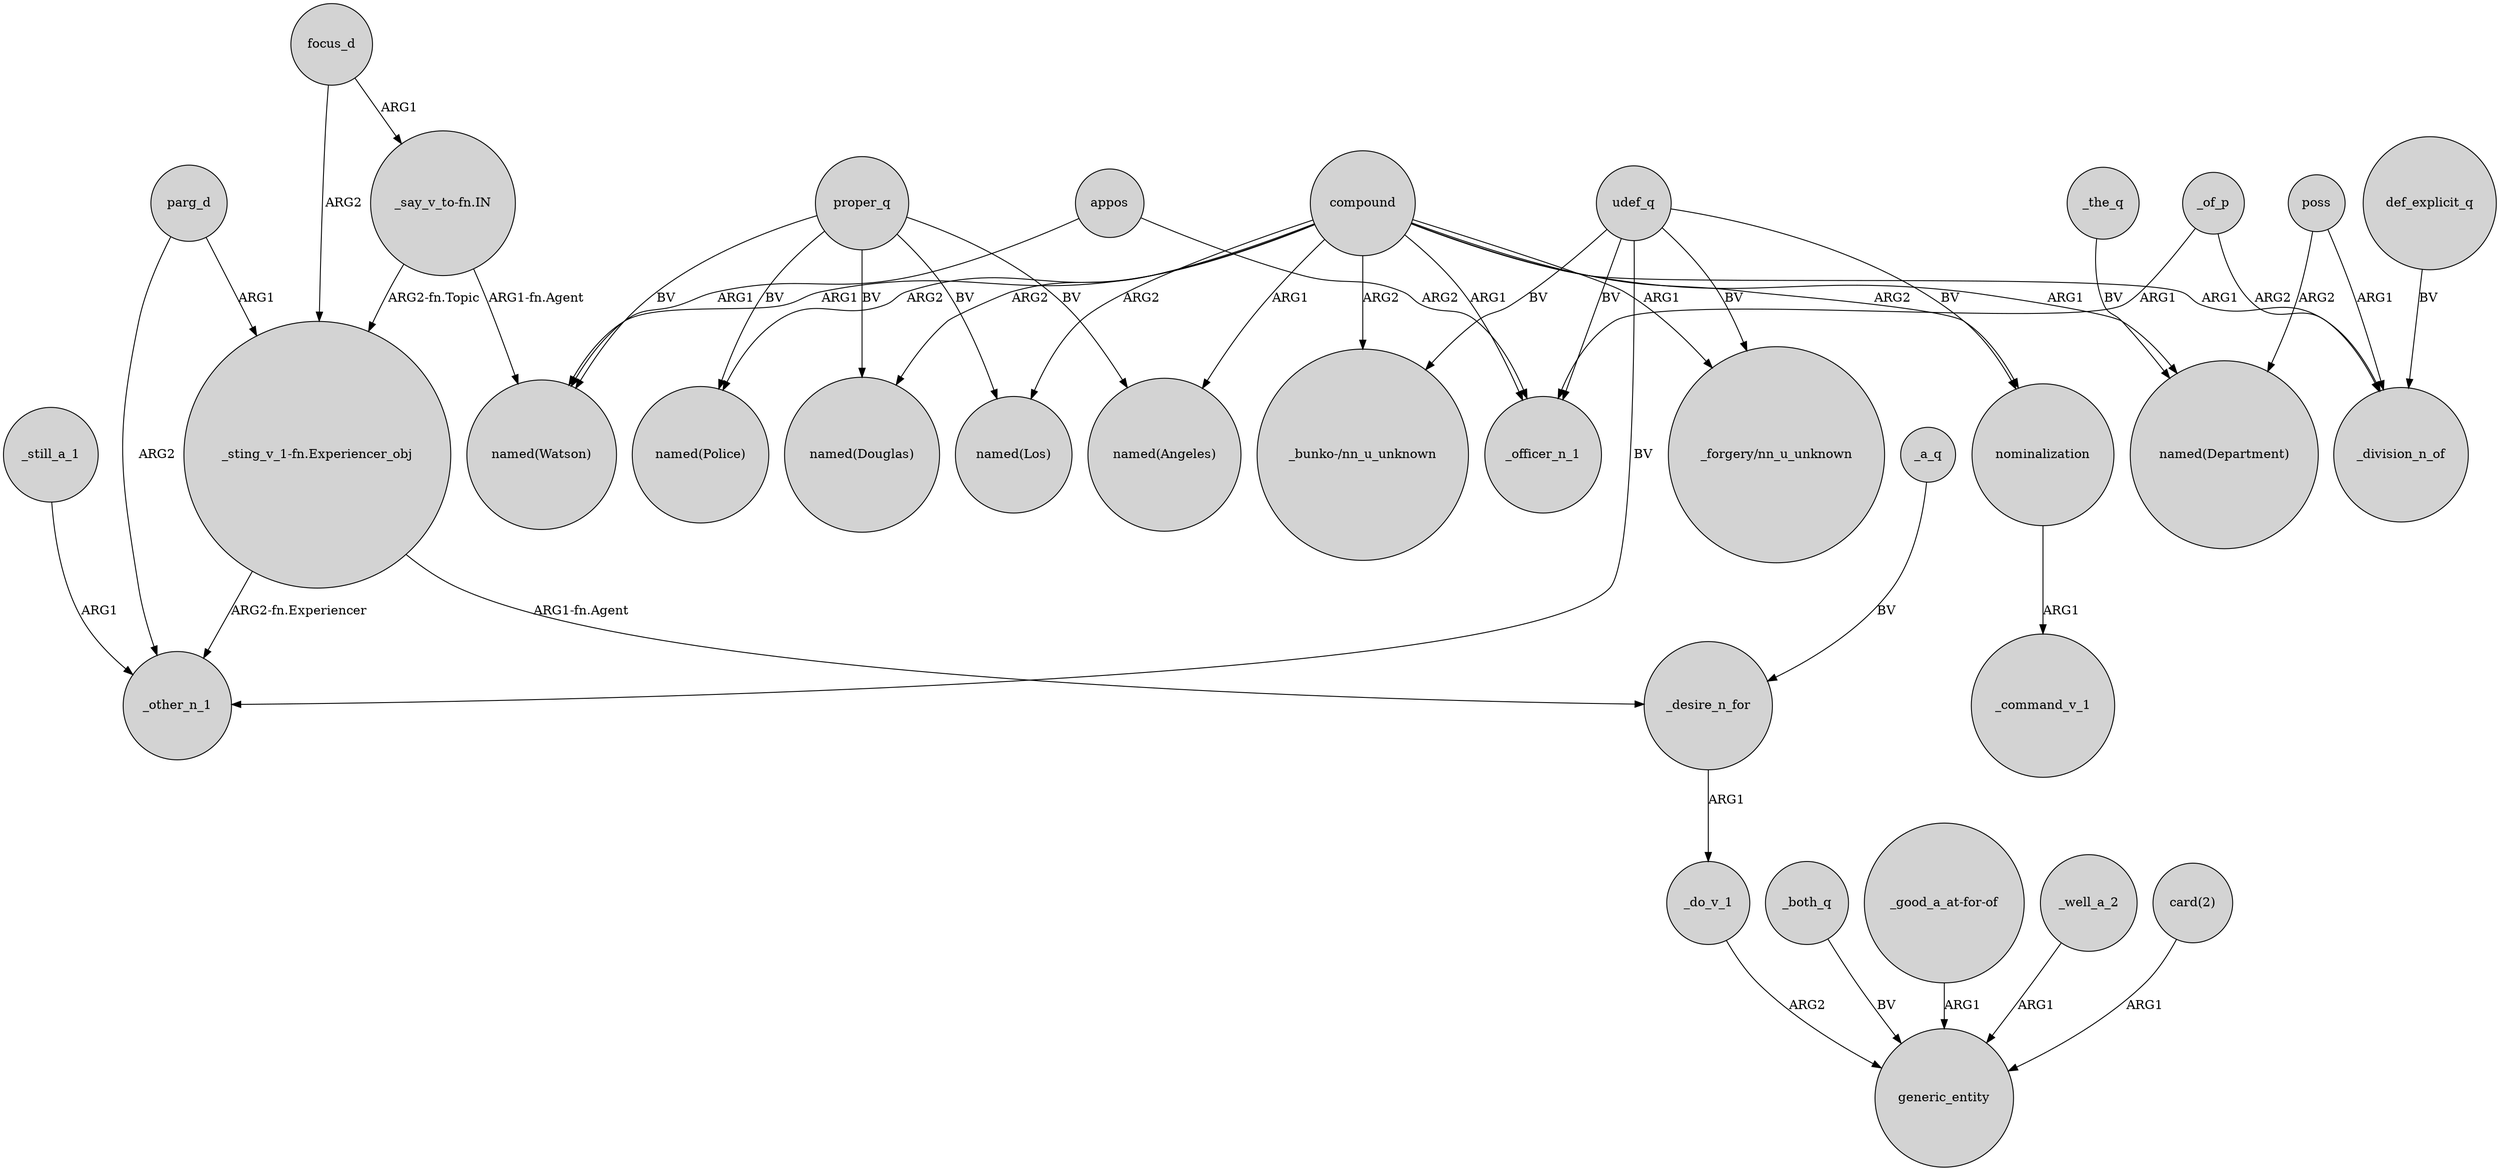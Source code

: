 digraph {
	node [shape=circle style=filled]
	parg_d -> _other_n_1 [label=ARG2]
	parg_d -> "_sting_v_1-fn.Experiencer_obj" [label=ARG1]
	focus_d -> "_sting_v_1-fn.Experiencer_obj" [label=ARG2]
	compound -> "named(Los)" [label=ARG2]
	proper_q -> "named(Los)" [label=BV]
	_still_a_1 -> _other_n_1 [label=ARG1]
	nominalization -> _command_v_1 [label=ARG1]
	compound -> nominalization [label=ARG2]
	poss -> _division_n_of [label=ARG1]
	compound -> "_bunko-/nn_u_unknown" [label=ARG2]
	_do_v_1 -> generic_entity [label=ARG2]
	_both_q -> generic_entity [label=BV]
	proper_q -> "named(Watson)" [label=BV]
	"_say_v_to-fn.IN" -> "_sting_v_1-fn.Experiencer_obj" [label="ARG2-fn.Topic"]
	compound -> "named(Angeles)" [label=ARG1]
	compound -> _officer_n_1 [label=ARG1]
	udef_q -> _other_n_1 [label=BV]
	def_explicit_q -> _division_n_of [label=BV]
	appos -> _officer_n_1 [label=ARG2]
	"_good_a_at-for-of" -> generic_entity [label=ARG1]
	_of_p -> _division_n_of [label=ARG2]
	compound -> "named(Douglas)" [label=ARG2]
	"_sting_v_1-fn.Experiencer_obj" -> _desire_n_for [label="ARG1-fn.Agent"]
	compound -> "named(Watson)" [label=ARG1]
	_well_a_2 -> generic_entity [label=ARG1]
	proper_q -> "named(Douglas)" [label=BV]
	udef_q -> _officer_n_1 [label=BV]
	udef_q -> "_bunko-/nn_u_unknown" [label=BV]
	_the_q -> "named(Department)" [label=BV]
	"_sting_v_1-fn.Experiencer_obj" -> _other_n_1 [label="ARG2-fn.Experiencer"]
	udef_q -> nominalization [label=BV]
	"_say_v_to-fn.IN" -> "named(Watson)" [label="ARG1-fn.Agent"]
	poss -> "named(Department)" [label=ARG2]
	_of_p -> _officer_n_1 [label=ARG1]
	udef_q -> "_forgery/nn_u_unknown" [label=BV]
	proper_q -> "named(Police)" [label=BV]
	compound -> "_forgery/nn_u_unknown" [label=ARG1]
	proper_q -> "named(Angeles)" [label=BV]
	compound -> "named(Department)" [label=ARG1]
	appos -> "named(Watson)" [label=ARG1]
	compound -> "named(Police)" [label=ARG2]
	compound -> _division_n_of [label=ARG1]
	_a_q -> _desire_n_for [label=BV]
	"card(2)" -> generic_entity [label=ARG1]
	focus_d -> "_say_v_to-fn.IN" [label=ARG1]
	_desire_n_for -> _do_v_1 [label=ARG1]
}

